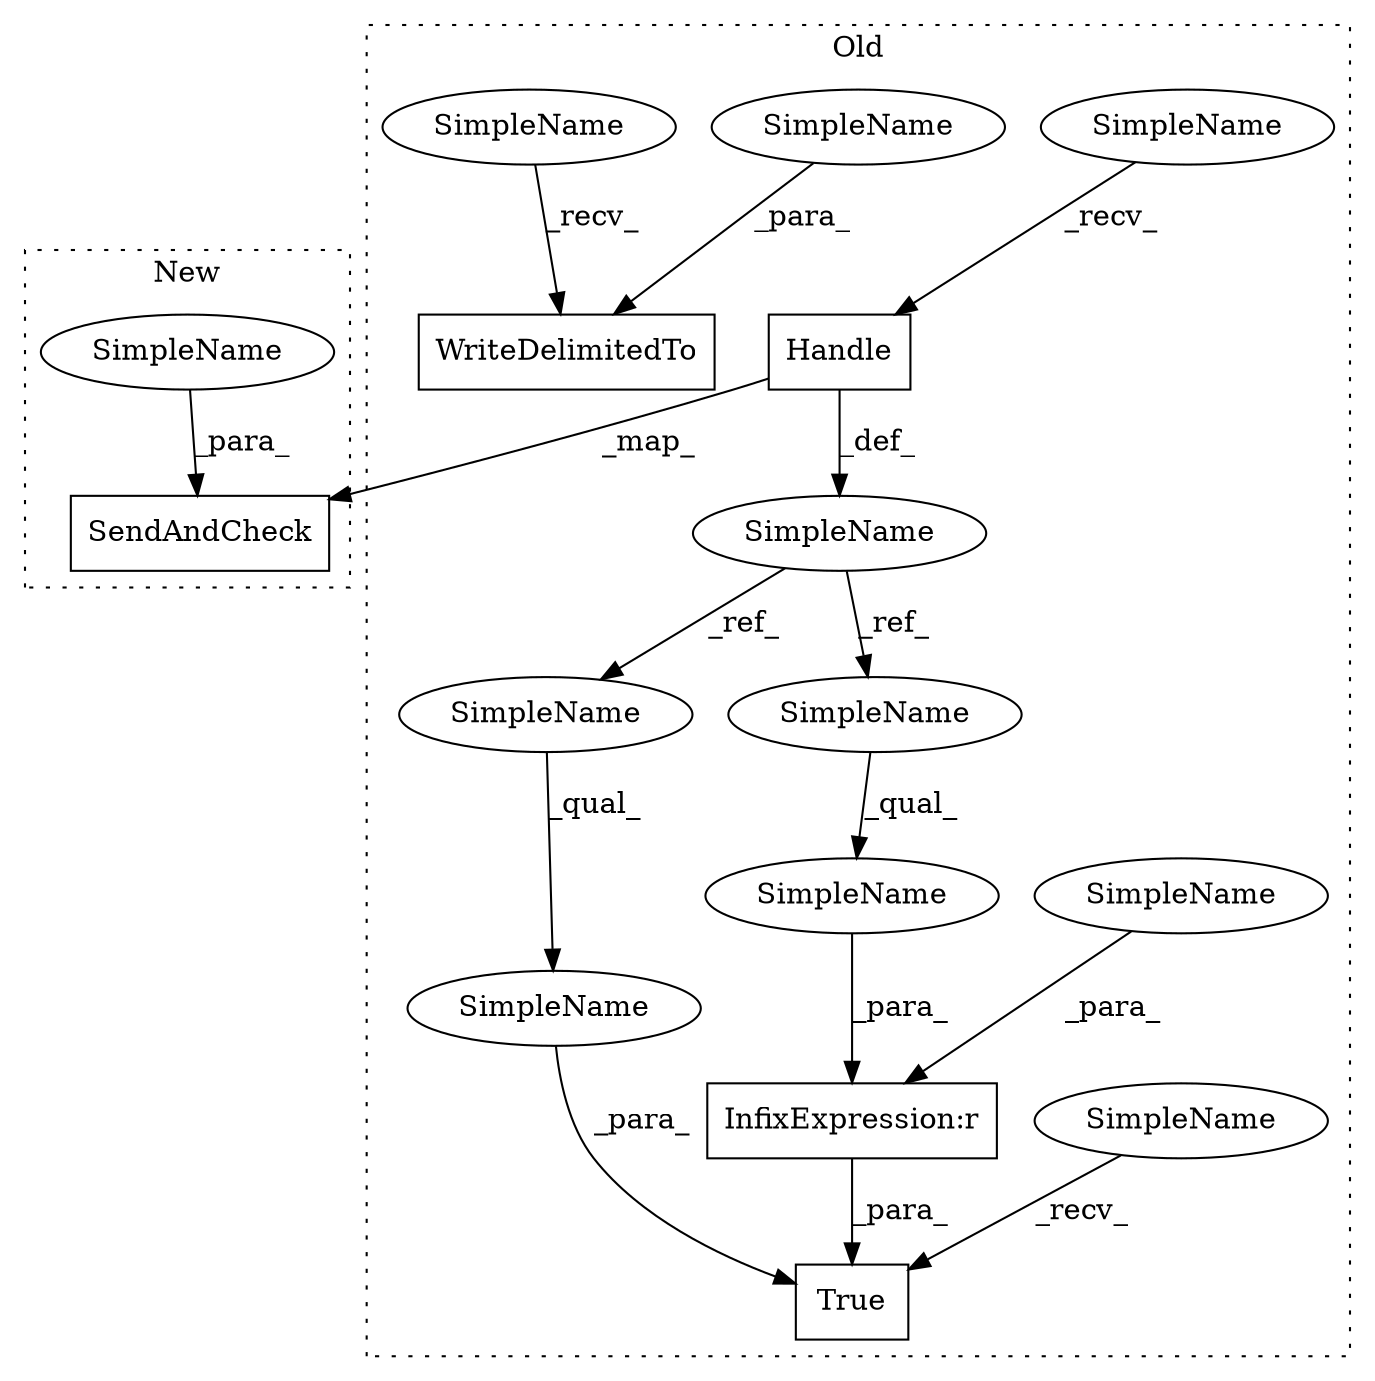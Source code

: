 digraph G {
subgraph cluster0 {
1 [label="Handle" a="32" s="-1,-1" l="0,0" shape="box"];
3 [label="SimpleName" a="42" s="-1" l="0" shape="ellipse"];
4 [label="SimpleName" a="42" s="-1" l="0" shape="ellipse"];
5 [label="True" a="32" s="-1,-1" l="0,0" shape="box"];
6 [label="InfixExpression:r" a="27" s="-1" l="0" shape="box"];
7 [label="SimpleName" a="42" s="-1" l="0" shape="ellipse"];
8 [label="WriteDelimitedTo" a="32" s="-1,-1" l="0,0" shape="box"];
9 [label="SimpleName" a="42" s="-1" l="0" shape="ellipse"];
10 [label="SimpleName" a="42" s="-1" l="0" shape="ellipse"];
11 [label="SimpleName" a="42" s="-1" l="0" shape="ellipse"];
13 [label="SimpleName" a="42" s="-1" l="0" shape="ellipse"];
14 [label="SimpleName" a="42" s="-1" l="0" shape="ellipse"];
15 [label="SimpleName" a="42" s="-1" l="0" shape="ellipse"];
16 [label="SimpleName" a="42" s="-1" l="0" shape="ellipse"];
label = "Old";
style="dotted";
}
subgraph cluster1 {
2 [label="SendAndCheck" a="32" s="-1,-1" l="0,0" shape="box"];
12 [label="SimpleName" a="42" s="-1" l="0" shape="ellipse"];
label = "New";
style="dotted";
}
1 -> 3 [label="_def_"];
1 -> 2 [label="_map_"];
3 -> 11 [label="_ref_"];
3 -> 10 [label="_ref_"];
4 -> 5 [label="_para_"];
6 -> 5 [label="_para_"];
7 -> 6 [label="_para_"];
9 -> 8 [label="_para_"];
10 -> 4 [label="_qual_"];
11 -> 7 [label="_qual_"];
12 -> 2 [label="_para_"];
13 -> 5 [label="_recv_"];
14 -> 1 [label="_recv_"];
15 -> 6 [label="_para_"];
16 -> 8 [label="_recv_"];
}